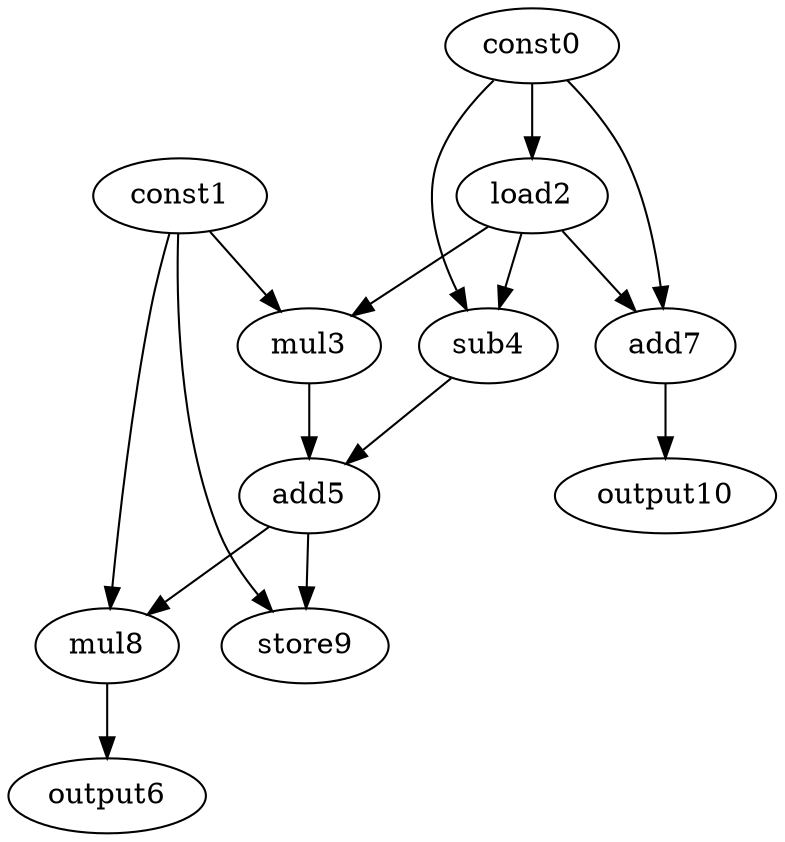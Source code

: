 digraph G { 
const0[opcode=const]; 
const1[opcode=const]; 
load2[opcode=load]; 
mul3[opcode=mul]; 
sub4[opcode=sub]; 
add5[opcode=add]; 
output6[opcode=output]; 
add7[opcode=add]; 
mul8[opcode=mul]; 
store9[opcode=store]; 
output10[opcode=output]; 
const0->load2[operand=0];
const1->mul3[operand=0];
load2->mul3[operand=1];
const0->sub4[operand=0];
load2->sub4[operand=1];
const0->add7[operand=0];
load2->add7[operand=1];
mul3->add5[operand=0];
sub4->add5[operand=1];
add7->output10[operand=0];
const1->mul8[operand=0];
add5->mul8[operand=1];
const1->store9[operand=0];
add5->store9[operand=1];
mul8->output6[operand=0];
}
